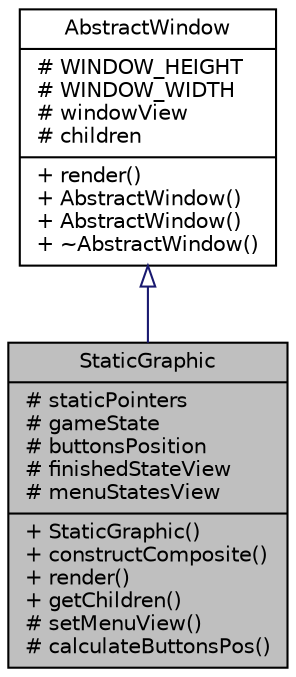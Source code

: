 digraph "StaticGraphic"
{
 // INTERACTIVE_SVG=YES
 // LATEX_PDF_SIZE
  bgcolor="transparent";
  edge [fontname="Helvetica",fontsize="10",labelfontname="Helvetica",labelfontsize="10"];
  node [fontname="Helvetica",fontsize="10",shape=record];
  Node1 [label="{StaticGraphic\n|# staticPointers\l# gameState\l# buttonsPosition\l# finishedStateView\l# menuStatesView\l|+ StaticGraphic()\l+ constructComposite()\l+ render()\l+ getChildren()\l# setMenuView()\l# calculateButtonsPos()\l}",height=0.2,width=0.4,color="black", fillcolor="grey75", style="filled", fontcolor="black",tooltip="Class responsible for static graphic settings."];
  Node2 -> Node1 [dir="back",color="midnightblue",fontsize="10",style="solid",arrowtail="onormal",fontname="Helvetica"];
  Node2 [label="{AbstractWindow\n|# WINDOW_HEIGHT\l# WINDOW_WIDTH\l# windowView\l# children\l|+ render()\l+ AbstractWindow()\l+ AbstractWindow()\l+ ~AbstractWindow()\l}",height=0.2,width=0.4,color="black",URL="$class_abstract_window.html",tooltip="Contains main SFML functions."];
}
